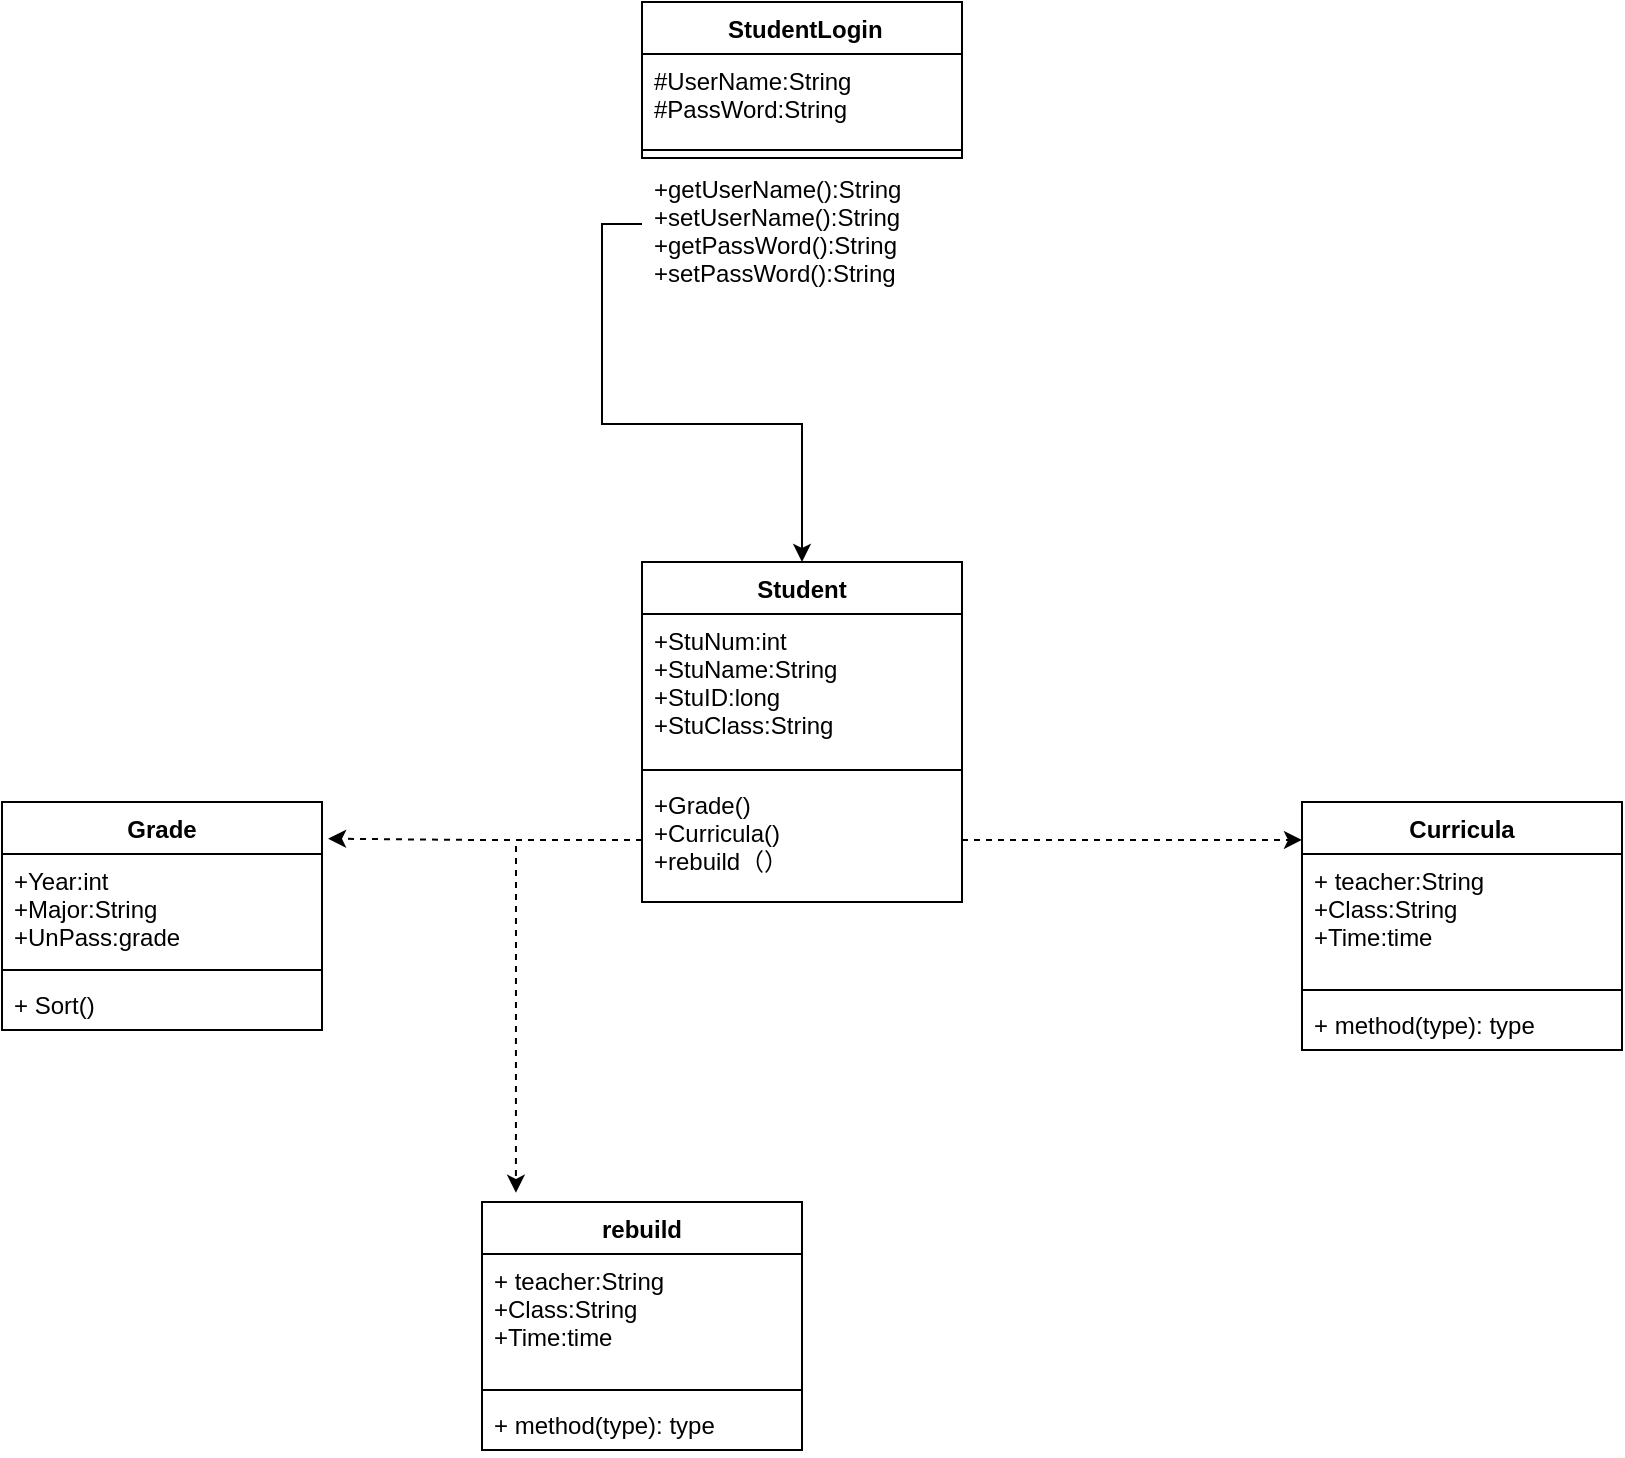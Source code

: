 <mxfile version="20.3.3" type="github">
  <diagram name="Page-1" id="9f46799a-70d6-7492-0946-bef42562c5a5">
    <mxGraphModel dx="1037" dy="579" grid="1" gridSize="10" guides="1" tooltips="1" connect="1" arrows="1" fold="1" page="1" pageScale="1" pageWidth="1100" pageHeight="850" background="none" math="0" shadow="0">
      <root>
        <mxCell id="0" />
        <mxCell id="1" parent="0" />
        <mxCell id="8_xuqbvsqTb41eYr0lA3-2" value=" StudentLogin" style="swimlane;fontStyle=1;align=center;verticalAlign=top;childLayout=stackLayout;horizontal=1;startSize=26;horizontalStack=0;resizeParent=1;resizeParentMax=0;resizeLast=0;collapsible=1;marginBottom=0;" vertex="1" parent="1">
          <mxGeometry x="470" y="20" width="160" height="78" as="geometry" />
        </mxCell>
        <mxCell id="8_xuqbvsqTb41eYr0lA3-3" value="#UserName:String&#xa;#PassWord:String" style="text;strokeColor=none;fillColor=none;align=left;verticalAlign=top;spacingLeft=4;spacingRight=4;overflow=hidden;rotatable=0;points=[[0,0.5],[1,0.5]];portConstraint=eastwest;" vertex="1" parent="8_xuqbvsqTb41eYr0lA3-2">
          <mxGeometry y="26" width="160" height="44" as="geometry" />
        </mxCell>
        <mxCell id="8_xuqbvsqTb41eYr0lA3-4" value="" style="line;strokeWidth=1;fillColor=none;align=left;verticalAlign=middle;spacingTop=-1;spacingLeft=3;spacingRight=3;rotatable=0;labelPosition=right;points=[];portConstraint=eastwest;strokeColor=inherit;" vertex="1" parent="8_xuqbvsqTb41eYr0lA3-2">
          <mxGeometry y="70" width="160" height="8" as="geometry" />
        </mxCell>
        <mxCell id="8_xuqbvsqTb41eYr0lA3-8" value="Student" style="swimlane;fontStyle=1;align=center;verticalAlign=top;childLayout=stackLayout;horizontal=1;startSize=26;horizontalStack=0;resizeParent=1;resizeParentMax=0;resizeLast=0;collapsible=1;marginBottom=0;" vertex="1" parent="1">
          <mxGeometry x="470" y="300" width="160" height="170" as="geometry" />
        </mxCell>
        <mxCell id="8_xuqbvsqTb41eYr0lA3-9" value="+StuNum:int&#xa;+StuName:String&#xa;+StuID:long&#xa;+StuClass:String" style="text;strokeColor=none;fillColor=none;align=left;verticalAlign=top;spacingLeft=4;spacingRight=4;overflow=hidden;rotatable=0;points=[[0,0.5],[1,0.5]];portConstraint=eastwest;" vertex="1" parent="8_xuqbvsqTb41eYr0lA3-8">
          <mxGeometry y="26" width="160" height="74" as="geometry" />
        </mxCell>
        <mxCell id="8_xuqbvsqTb41eYr0lA3-10" value="" style="line;strokeWidth=1;fillColor=none;align=left;verticalAlign=middle;spacingTop=-1;spacingLeft=3;spacingRight=3;rotatable=0;labelPosition=right;points=[];portConstraint=eastwest;strokeColor=inherit;" vertex="1" parent="8_xuqbvsqTb41eYr0lA3-8">
          <mxGeometry y="100" width="160" height="8" as="geometry" />
        </mxCell>
        <mxCell id="8_xuqbvsqTb41eYr0lA3-11" value="+Grade()&#xa;+Curricula()&#xa;+rebuild（）" style="text;strokeColor=none;fillColor=none;align=left;verticalAlign=top;spacingLeft=4;spacingRight=4;overflow=hidden;rotatable=0;points=[[0,0.5],[1,0.5]];portConstraint=eastwest;" vertex="1" parent="8_xuqbvsqTb41eYr0lA3-8">
          <mxGeometry y="108" width="160" height="62" as="geometry" />
        </mxCell>
        <mxCell id="8_xuqbvsqTb41eYr0lA3-12" style="edgeStyle=orthogonalEdgeStyle;rounded=0;orthogonalLoop=1;jettySize=auto;html=1;entryX=0.5;entryY=0;entryDx=0;entryDy=0;" edge="1" parent="1" source="8_xuqbvsqTb41eYr0lA3-5" target="8_xuqbvsqTb41eYr0lA3-8">
          <mxGeometry relative="1" as="geometry" />
        </mxCell>
        <mxCell id="8_xuqbvsqTb41eYr0lA3-5" value="+getUserName():String&#xa;+setUserName():String&#xa;+getPassWord():String&#xa;+setPassWord():String" style="text;strokeColor=none;fillColor=none;align=left;verticalAlign=top;spacingLeft=4;spacingRight=4;overflow=hidden;rotatable=0;points=[[0,0.5],[1,0.5]];portConstraint=eastwest;" vertex="1" parent="1">
          <mxGeometry x="470" y="100" width="160" height="62" as="geometry" />
        </mxCell>
        <mxCell id="8_xuqbvsqTb41eYr0lA3-13" value="Grade" style="swimlane;fontStyle=1;align=center;verticalAlign=top;childLayout=stackLayout;horizontal=1;startSize=26;horizontalStack=0;resizeParent=1;resizeParentMax=0;resizeLast=0;collapsible=1;marginBottom=0;" vertex="1" parent="1">
          <mxGeometry x="150" y="420" width="160" height="114" as="geometry" />
        </mxCell>
        <mxCell id="8_xuqbvsqTb41eYr0lA3-14" value="+Year:int&#xa;+Major:String&#xa;+UnPass:grade" style="text;strokeColor=none;fillColor=none;align=left;verticalAlign=top;spacingLeft=4;spacingRight=4;overflow=hidden;rotatable=0;points=[[0,0.5],[1,0.5]];portConstraint=eastwest;" vertex="1" parent="8_xuqbvsqTb41eYr0lA3-13">
          <mxGeometry y="26" width="160" height="54" as="geometry" />
        </mxCell>
        <mxCell id="8_xuqbvsqTb41eYr0lA3-15" value="" style="line;strokeWidth=1;fillColor=none;align=left;verticalAlign=middle;spacingTop=-1;spacingLeft=3;spacingRight=3;rotatable=0;labelPosition=right;points=[];portConstraint=eastwest;strokeColor=inherit;" vertex="1" parent="8_xuqbvsqTb41eYr0lA3-13">
          <mxGeometry y="80" width="160" height="8" as="geometry" />
        </mxCell>
        <mxCell id="8_xuqbvsqTb41eYr0lA3-16" value="+ Sort()" style="text;strokeColor=none;fillColor=none;align=left;verticalAlign=top;spacingLeft=4;spacingRight=4;overflow=hidden;rotatable=0;points=[[0,0.5],[1,0.5]];portConstraint=eastwest;" vertex="1" parent="8_xuqbvsqTb41eYr0lA3-13">
          <mxGeometry y="88" width="160" height="26" as="geometry" />
        </mxCell>
        <mxCell id="8_xuqbvsqTb41eYr0lA3-18" style="edgeStyle=orthogonalEdgeStyle;rounded=0;orthogonalLoop=1;jettySize=auto;html=1;entryX=1.019;entryY=0.161;entryDx=0;entryDy=0;entryPerimeter=0;dashed=1;" edge="1" parent="1" source="8_xuqbvsqTb41eYr0lA3-11" target="8_xuqbvsqTb41eYr0lA3-13">
          <mxGeometry relative="1" as="geometry" />
        </mxCell>
        <mxCell id="8_xuqbvsqTb41eYr0lA3-19" value="Curricula&#xa;" style="swimlane;fontStyle=1;align=center;verticalAlign=top;childLayout=stackLayout;horizontal=1;startSize=26;horizontalStack=0;resizeParent=1;resizeParentMax=0;resizeLast=0;collapsible=1;marginBottom=0;" vertex="1" parent="1">
          <mxGeometry x="800" y="420" width="160" height="124" as="geometry" />
        </mxCell>
        <mxCell id="8_xuqbvsqTb41eYr0lA3-20" value="+ teacher:String&#xa;+Class:String&#xa;+Time:time" style="text;strokeColor=none;fillColor=none;align=left;verticalAlign=top;spacingLeft=4;spacingRight=4;overflow=hidden;rotatable=0;points=[[0,0.5],[1,0.5]];portConstraint=eastwest;" vertex="1" parent="8_xuqbvsqTb41eYr0lA3-19">
          <mxGeometry y="26" width="160" height="64" as="geometry" />
        </mxCell>
        <mxCell id="8_xuqbvsqTb41eYr0lA3-21" value="" style="line;strokeWidth=1;fillColor=none;align=left;verticalAlign=middle;spacingTop=-1;spacingLeft=3;spacingRight=3;rotatable=0;labelPosition=right;points=[];portConstraint=eastwest;strokeColor=inherit;" vertex="1" parent="8_xuqbvsqTb41eYr0lA3-19">
          <mxGeometry y="90" width="160" height="8" as="geometry" />
        </mxCell>
        <mxCell id="8_xuqbvsqTb41eYr0lA3-22" value="+ method(type): type" style="text;strokeColor=none;fillColor=none;align=left;verticalAlign=top;spacingLeft=4;spacingRight=4;overflow=hidden;rotatable=0;points=[[0,0.5],[1,0.5]];portConstraint=eastwest;" vertex="1" parent="8_xuqbvsqTb41eYr0lA3-19">
          <mxGeometry y="98" width="160" height="26" as="geometry" />
        </mxCell>
        <mxCell id="8_xuqbvsqTb41eYr0lA3-23" style="edgeStyle=orthogonalEdgeStyle;rounded=0;orthogonalLoop=1;jettySize=auto;html=1;entryX=0;entryY=0.153;entryDx=0;entryDy=0;entryPerimeter=0;dashed=1;" edge="1" parent="1" source="8_xuqbvsqTb41eYr0lA3-11" target="8_xuqbvsqTb41eYr0lA3-19">
          <mxGeometry relative="1" as="geometry" />
        </mxCell>
        <mxCell id="8_xuqbvsqTb41eYr0lA3-24" value="rebuild" style="swimlane;fontStyle=1;align=center;verticalAlign=top;childLayout=stackLayout;horizontal=1;startSize=26;horizontalStack=0;resizeParent=1;resizeParentMax=0;resizeLast=0;collapsible=1;marginBottom=0;" vertex="1" parent="1">
          <mxGeometry x="390" y="620" width="160" height="124" as="geometry" />
        </mxCell>
        <mxCell id="8_xuqbvsqTb41eYr0lA3-25" value="+ teacher:String&#xa;+Class:String&#xa;+Time:time" style="text;strokeColor=none;fillColor=none;align=left;verticalAlign=top;spacingLeft=4;spacingRight=4;overflow=hidden;rotatable=0;points=[[0,0.5],[1,0.5]];portConstraint=eastwest;" vertex="1" parent="8_xuqbvsqTb41eYr0lA3-24">
          <mxGeometry y="26" width="160" height="64" as="geometry" />
        </mxCell>
        <mxCell id="8_xuqbvsqTb41eYr0lA3-26" value="" style="line;strokeWidth=1;fillColor=none;align=left;verticalAlign=middle;spacingTop=-1;spacingLeft=3;spacingRight=3;rotatable=0;labelPosition=right;points=[];portConstraint=eastwest;strokeColor=inherit;" vertex="1" parent="8_xuqbvsqTb41eYr0lA3-24">
          <mxGeometry y="90" width="160" height="8" as="geometry" />
        </mxCell>
        <mxCell id="8_xuqbvsqTb41eYr0lA3-27" value="+ method(type): type" style="text;strokeColor=none;fillColor=none;align=left;verticalAlign=top;spacingLeft=4;spacingRight=4;overflow=hidden;rotatable=0;points=[[0,0.5],[1,0.5]];portConstraint=eastwest;" vertex="1" parent="8_xuqbvsqTb41eYr0lA3-24">
          <mxGeometry y="98" width="160" height="26" as="geometry" />
        </mxCell>
        <mxCell id="8_xuqbvsqTb41eYr0lA3-28" style="edgeStyle=orthogonalEdgeStyle;rounded=0;orthogonalLoop=1;jettySize=auto;html=1;entryX=0.106;entryY=-0.037;entryDx=0;entryDy=0;entryPerimeter=0;dashed=1;" edge="1" parent="1" source="8_xuqbvsqTb41eYr0lA3-11" target="8_xuqbvsqTb41eYr0lA3-24">
          <mxGeometry relative="1" as="geometry" />
        </mxCell>
      </root>
    </mxGraphModel>
  </diagram>
</mxfile>
